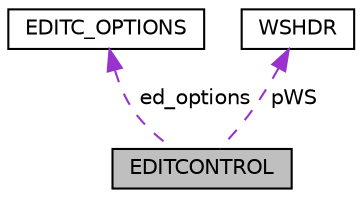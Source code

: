digraph "EDITCONTROL"
{
 // LATEX_PDF_SIZE
  edge [fontname="Helvetica",fontsize="10",labelfontname="Helvetica",labelfontsize="10"];
  node [fontname="Helvetica",fontsize="10",shape=record];
  Node1 [label="EDITCONTROL",height=0.2,width=0.4,color="black", fillcolor="grey75", style="filled", fontcolor="black",tooltip="EditControl definition."];
  Node2 -> Node1 [dir="back",color="darkorchid3",fontsize="10",style="dashed",label=" ed_options" ,fontname="Helvetica"];
  Node2 [label="EDITC_OPTIONS",height=0.2,width=0.4,color="black", fillcolor="white", style="filled",URL="$group___u_i.html#struct_e_d_i_t_c___o_p_t_i_o_n_s",tooltip="Custom options for EditControl."];
  Node3 -> Node1 [dir="back",color="darkorchid3",fontsize="10",style="dashed",label=" pWS" ,fontname="Helvetica"];
  Node3 [label="WSHDR",height=0.2,width=0.4,color="black", fillcolor="white", style="filled",URL="$group___w_s_h_d_r.html#struct_w_s_h_d_r",tooltip="Wide-string header."];
}
